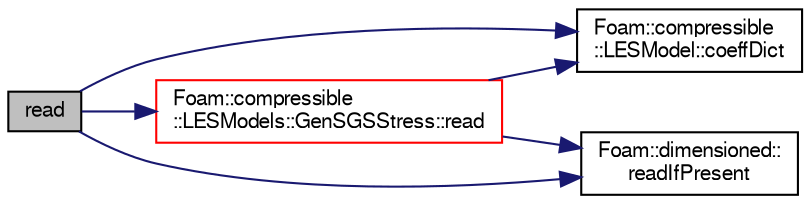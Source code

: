 digraph "read"
{
  bgcolor="transparent";
  edge [fontname="FreeSans",fontsize="10",labelfontname="FreeSans",labelfontsize="10"];
  node [fontname="FreeSans",fontsize="10",shape=record];
  rankdir="LR";
  Node761 [label="read",height=0.2,width=0.4,color="black", fillcolor="grey75", style="filled", fontcolor="black"];
  Node761 -> Node762 [color="midnightblue",fontsize="10",style="solid",fontname="FreeSans"];
  Node762 [label="Foam::compressible\l::LESModel::coeffDict",height=0.2,width=0.4,color="black",URL="$a30634.html#a200eb13d75fb73a9827b5f5c754e027f",tooltip="Const access to the coefficients dictionary,. "];
  Node761 -> Node763 [color="midnightblue",fontsize="10",style="solid",fontname="FreeSans"];
  Node763 [label="Foam::compressible\l::LESModels::GenSGSStress::read",height=0.2,width=0.4,color="red",URL="$a30626.html#af816873151ddb0126e98bb2f914d8ed5",tooltip="Read LESProperties dictionary. "];
  Node763 -> Node1103 [color="midnightblue",fontsize="10",style="solid",fontname="FreeSans"];
  Node1103 [label="Foam::dimensioned::\lreadIfPresent",height=0.2,width=0.4,color="black",URL="$a26366.html#ae9908fe8be8b23b418bf2ae8987b9abd",tooltip="Update the value of dimensioned<Type> if found in the dictionary. "];
  Node763 -> Node762 [color="midnightblue",fontsize="10",style="solid",fontname="FreeSans"];
  Node761 -> Node1103 [color="midnightblue",fontsize="10",style="solid",fontname="FreeSans"];
}

